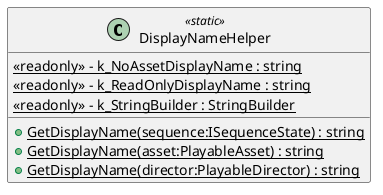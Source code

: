 @startuml
class DisplayNameHelper <<static>> {
    {static} <<readonly>> - k_NoAssetDisplayName : string
    {static} <<readonly>> - k_ReadOnlyDisplayName : string
    {static} <<readonly>> - k_StringBuilder : StringBuilder
    + {static} GetDisplayName(sequence:ISequenceState) : string
    + {static} GetDisplayName(asset:PlayableAsset) : string
    + {static} GetDisplayName(director:PlayableDirector) : string
}
@enduml
